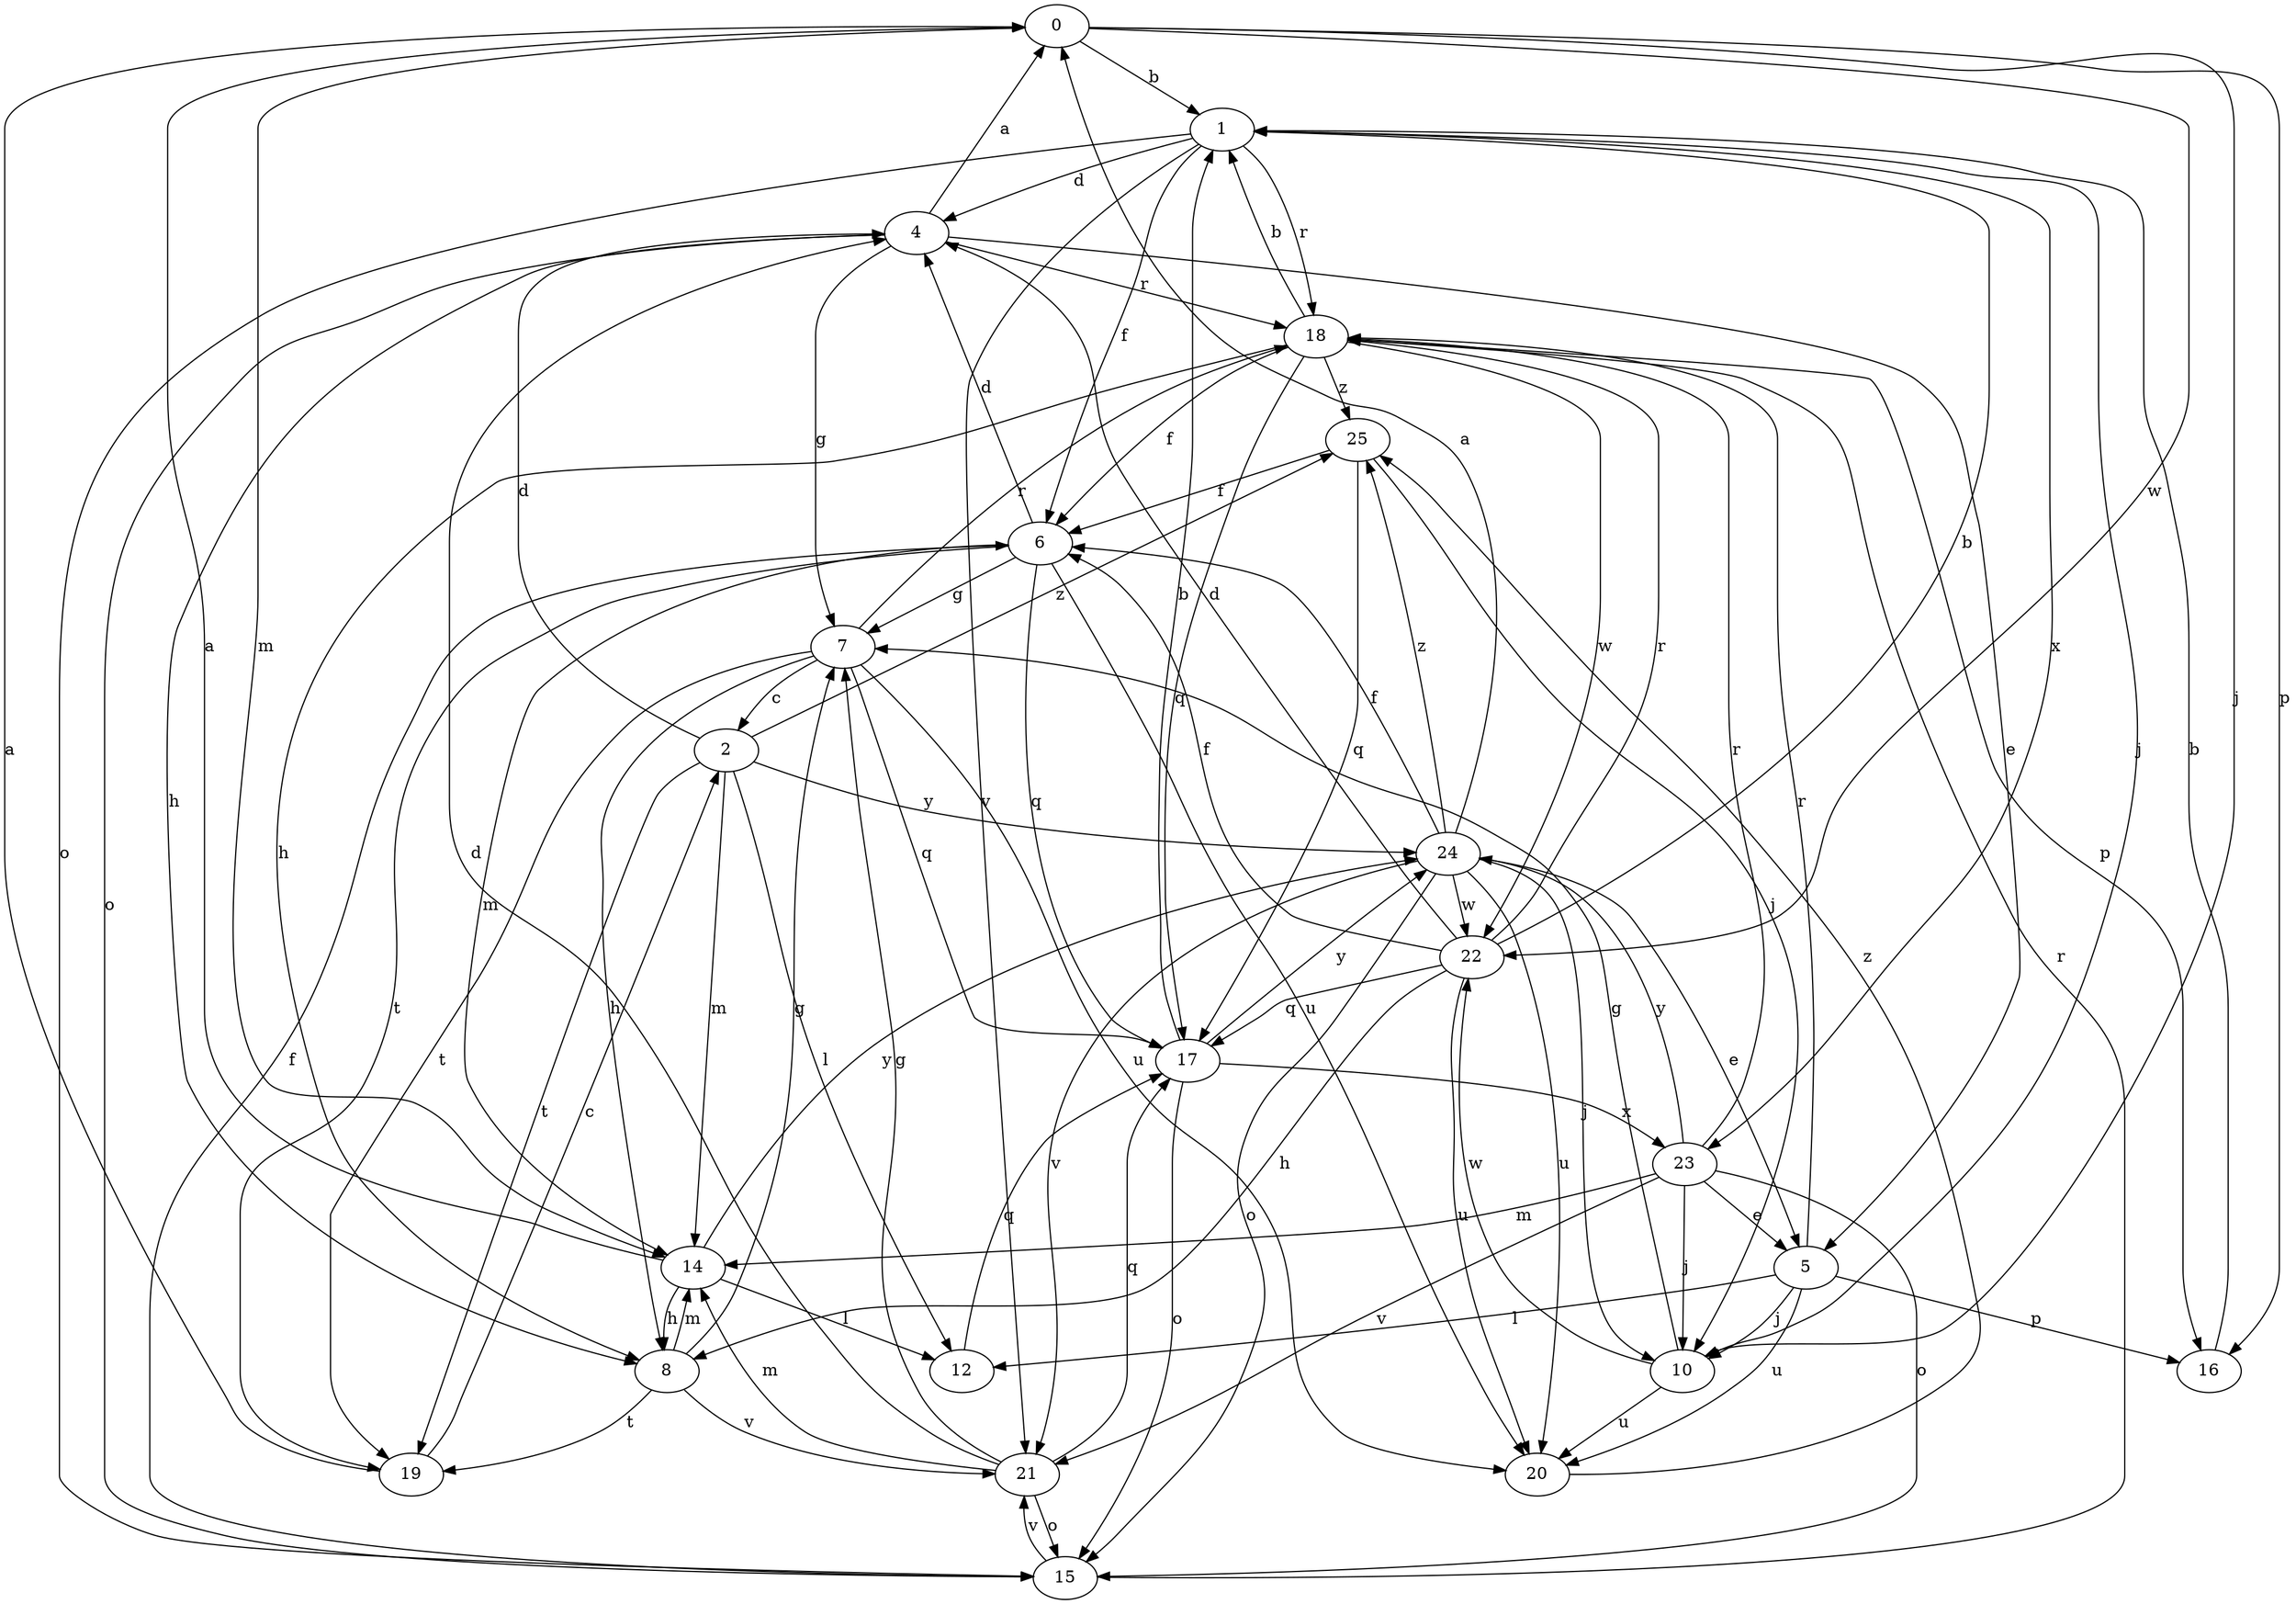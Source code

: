 strict digraph  {
0;
1;
2;
4;
5;
6;
7;
8;
10;
12;
14;
15;
16;
17;
18;
19;
20;
21;
22;
23;
24;
25;
0 -> 1  [label=b];
0 -> 10  [label=j];
0 -> 14  [label=m];
0 -> 16  [label=p];
0 -> 22  [label=w];
1 -> 4  [label=d];
1 -> 6  [label=f];
1 -> 10  [label=j];
1 -> 15  [label=o];
1 -> 18  [label=r];
1 -> 21  [label=v];
1 -> 23  [label=x];
2 -> 4  [label=d];
2 -> 12  [label=l];
2 -> 14  [label=m];
2 -> 19  [label=t];
2 -> 24  [label=y];
2 -> 25  [label=z];
4 -> 0  [label=a];
4 -> 5  [label=e];
4 -> 7  [label=g];
4 -> 8  [label=h];
4 -> 15  [label=o];
4 -> 18  [label=r];
5 -> 10  [label=j];
5 -> 12  [label=l];
5 -> 16  [label=p];
5 -> 18  [label=r];
5 -> 20  [label=u];
6 -> 4  [label=d];
6 -> 7  [label=g];
6 -> 14  [label=m];
6 -> 17  [label=q];
6 -> 19  [label=t];
6 -> 20  [label=u];
7 -> 2  [label=c];
7 -> 8  [label=h];
7 -> 17  [label=q];
7 -> 18  [label=r];
7 -> 19  [label=t];
7 -> 20  [label=u];
8 -> 7  [label=g];
8 -> 14  [label=m];
8 -> 19  [label=t];
8 -> 21  [label=v];
10 -> 7  [label=g];
10 -> 20  [label=u];
10 -> 22  [label=w];
12 -> 17  [label=q];
14 -> 0  [label=a];
14 -> 8  [label=h];
14 -> 12  [label=l];
14 -> 24  [label=y];
15 -> 6  [label=f];
15 -> 18  [label=r];
15 -> 21  [label=v];
16 -> 1  [label=b];
17 -> 1  [label=b];
17 -> 15  [label=o];
17 -> 23  [label=x];
17 -> 24  [label=y];
18 -> 1  [label=b];
18 -> 6  [label=f];
18 -> 8  [label=h];
18 -> 16  [label=p];
18 -> 17  [label=q];
18 -> 22  [label=w];
18 -> 25  [label=z];
19 -> 0  [label=a];
19 -> 2  [label=c];
20 -> 25  [label=z];
21 -> 4  [label=d];
21 -> 7  [label=g];
21 -> 14  [label=m];
21 -> 15  [label=o];
21 -> 17  [label=q];
22 -> 1  [label=b];
22 -> 4  [label=d];
22 -> 6  [label=f];
22 -> 8  [label=h];
22 -> 17  [label=q];
22 -> 18  [label=r];
22 -> 20  [label=u];
23 -> 5  [label=e];
23 -> 10  [label=j];
23 -> 14  [label=m];
23 -> 15  [label=o];
23 -> 18  [label=r];
23 -> 21  [label=v];
23 -> 24  [label=y];
24 -> 0  [label=a];
24 -> 5  [label=e];
24 -> 6  [label=f];
24 -> 10  [label=j];
24 -> 15  [label=o];
24 -> 20  [label=u];
24 -> 21  [label=v];
24 -> 22  [label=w];
24 -> 25  [label=z];
25 -> 6  [label=f];
25 -> 10  [label=j];
25 -> 17  [label=q];
}
